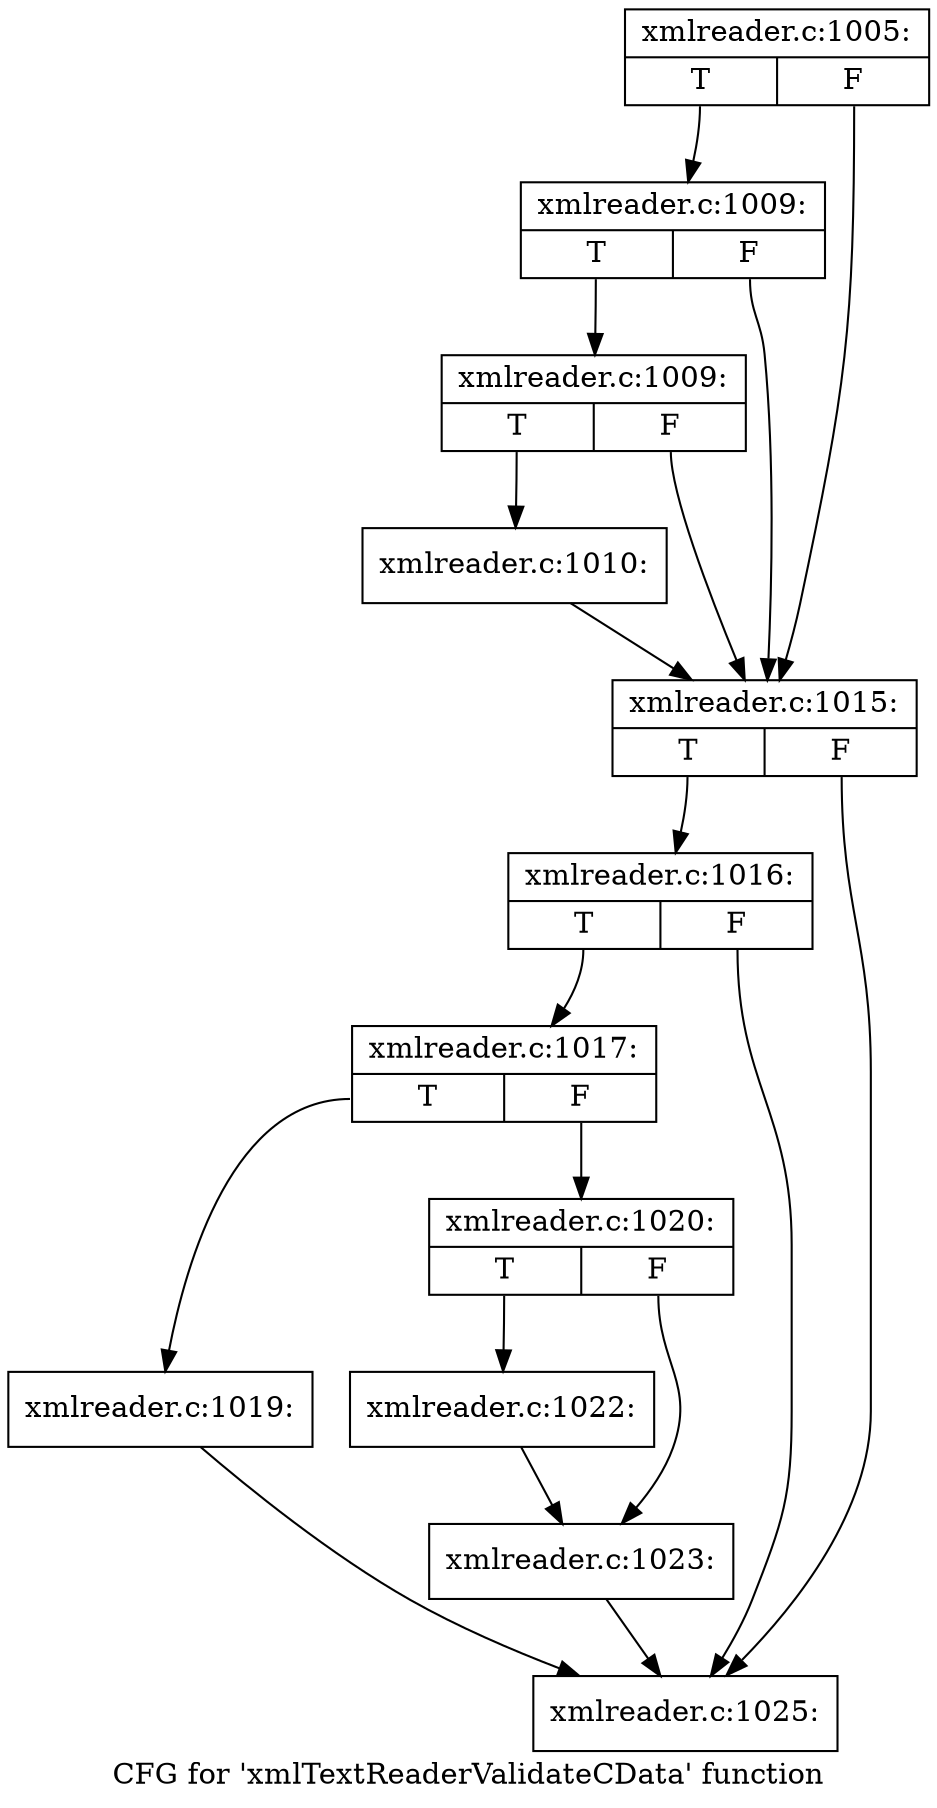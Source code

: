 digraph "CFG for 'xmlTextReaderValidateCData' function" {
	label="CFG for 'xmlTextReaderValidateCData' function";

	Node0x480c330 [shape=record,label="{xmlreader.c:1005:|{<s0>T|<s1>F}}"];
	Node0x480c330:s0 -> Node0x49ae280;
	Node0x480c330:s1 -> Node0x49ae1b0;
	Node0x49ae280 [shape=record,label="{xmlreader.c:1009:|{<s0>T|<s1>F}}"];
	Node0x49ae280:s0 -> Node0x49ae200;
	Node0x49ae280:s1 -> Node0x49ae1b0;
	Node0x49ae200 [shape=record,label="{xmlreader.c:1009:|{<s0>T|<s1>F}}"];
	Node0x49ae200:s0 -> Node0x49ae160;
	Node0x49ae200:s1 -> Node0x49ae1b0;
	Node0x49ae160 [shape=record,label="{xmlreader.c:1010:}"];
	Node0x49ae160 -> Node0x49ae1b0;
	Node0x49ae1b0 [shape=record,label="{xmlreader.c:1015:|{<s0>T|<s1>F}}"];
	Node0x49ae1b0:s0 -> Node0x49b0130;
	Node0x49ae1b0:s1 -> Node0x49b00e0;
	Node0x49b0130 [shape=record,label="{xmlreader.c:1016:|{<s0>T|<s1>F}}"];
	Node0x49b0130:s0 -> Node0x49af7e0;
	Node0x49b0130:s1 -> Node0x49b00e0;
	Node0x49af7e0 [shape=record,label="{xmlreader.c:1017:|{<s0>T|<s1>F}}"];
	Node0x49af7e0:s0 -> Node0x49b0ae0;
	Node0x49af7e0:s1 -> Node0x49b0b30;
	Node0x49b0ae0 [shape=record,label="{xmlreader.c:1019:}"];
	Node0x49b0ae0 -> Node0x49b00e0;
	Node0x49b0b30 [shape=record,label="{xmlreader.c:1020:|{<s0>T|<s1>F}}"];
	Node0x49b0b30:s0 -> Node0x49b13b0;
	Node0x49b0b30:s1 -> Node0x49b1930;
	Node0x49b13b0 [shape=record,label="{xmlreader.c:1022:}"];
	Node0x49b13b0 -> Node0x49b1930;
	Node0x49b1930 [shape=record,label="{xmlreader.c:1023:}"];
	Node0x49b1930 -> Node0x49b00e0;
	Node0x49b00e0 [shape=record,label="{xmlreader.c:1025:}"];
}
